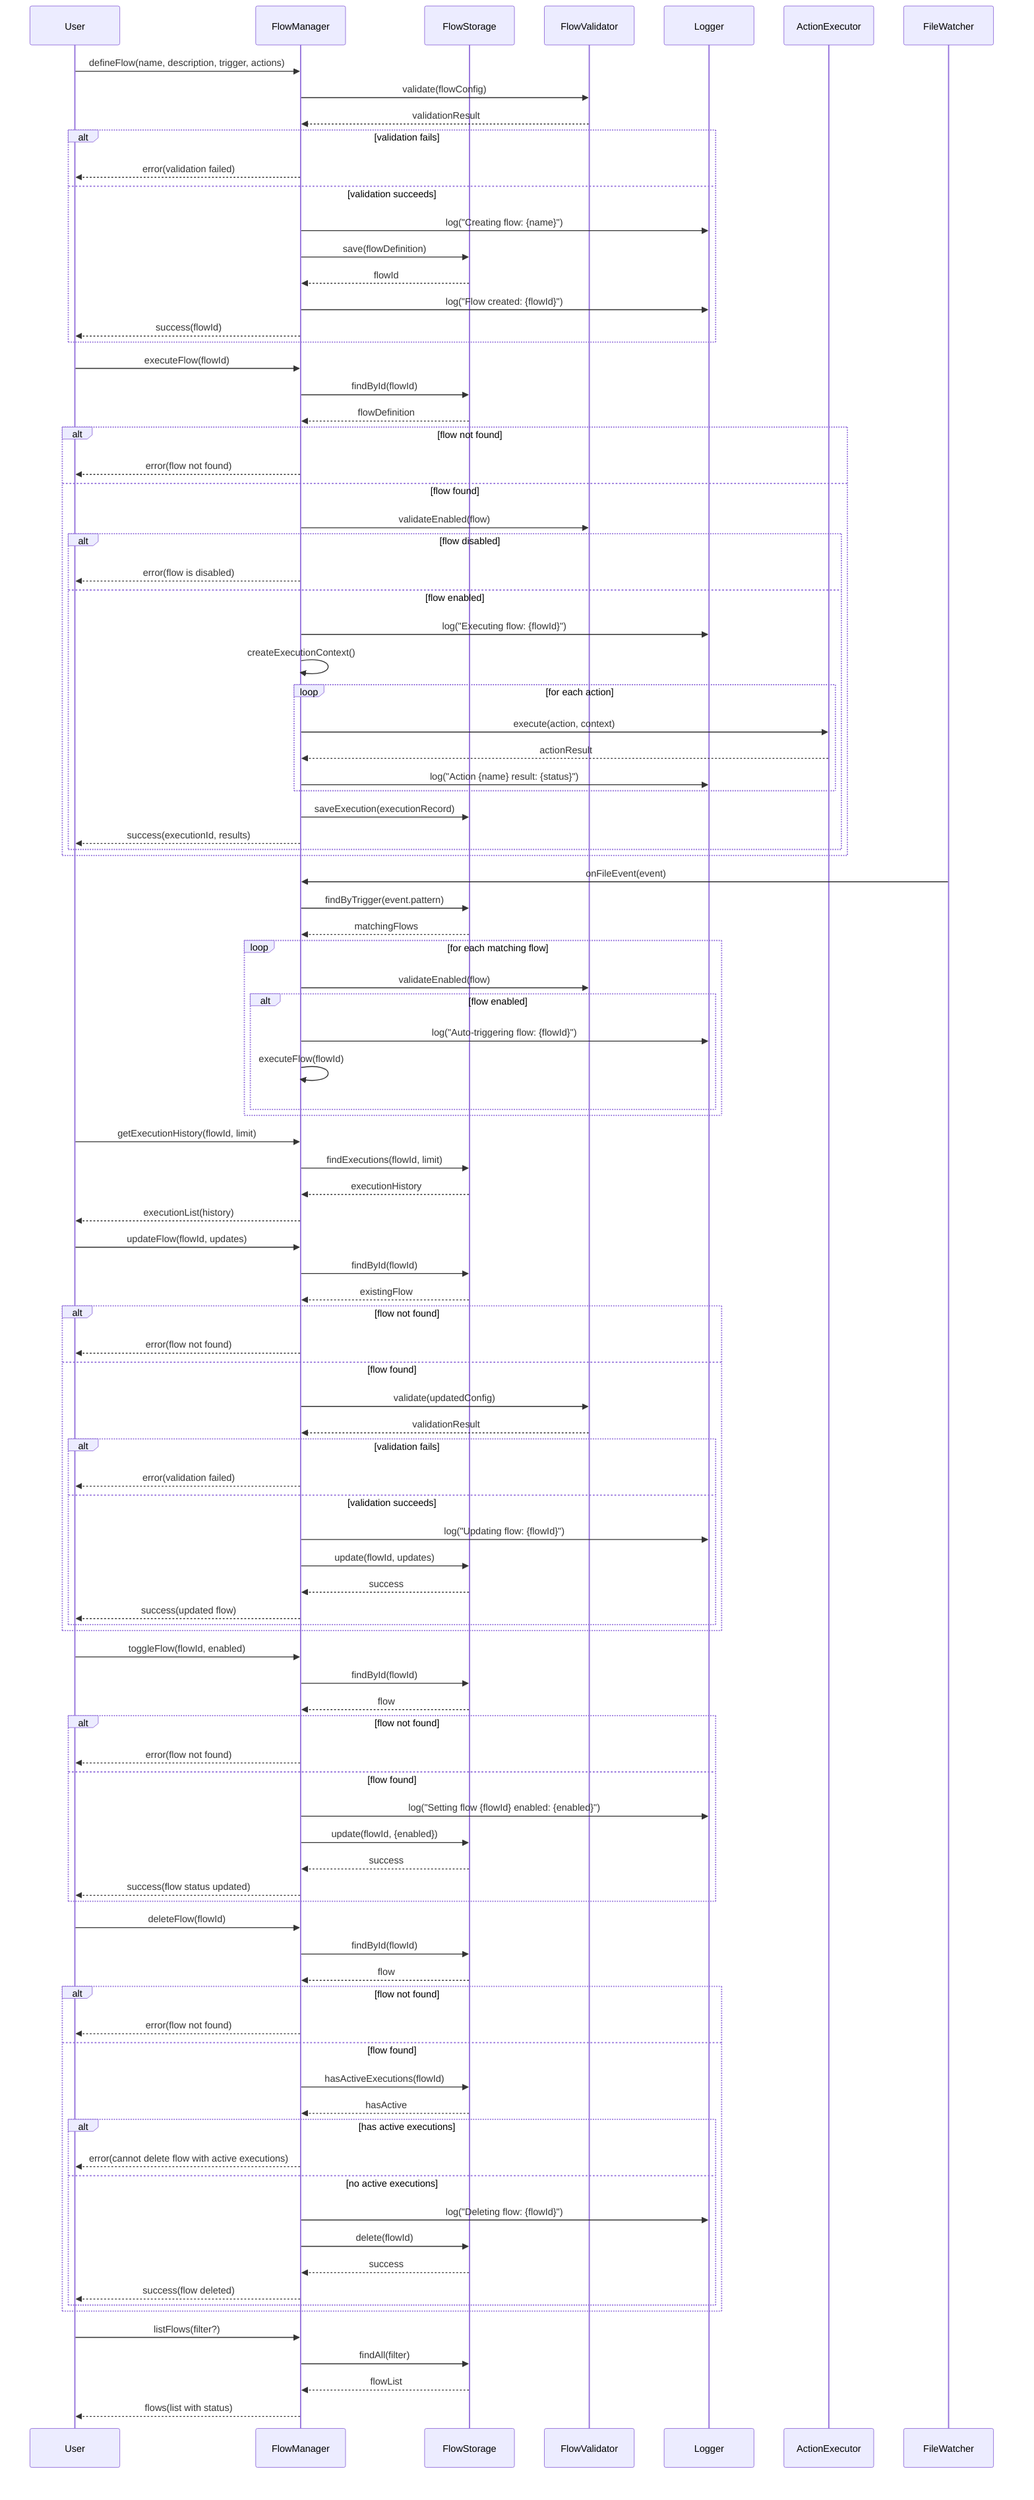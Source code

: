 sequenceDiagram
    participant User
    participant FlowManager
    participant FlowStorage
    participant FlowValidator
    participant Logger

    %% Define Simple Automation Flow
    User->>FlowManager: defineFlow(name, description, trigger, actions)
    FlowManager->>FlowValidator: validate(flowConfig)
    FlowValidator-->>FlowManager: validationResult
    alt validation fails
        FlowManager-->>User: error(validation failed)
    else validation succeeds
        FlowManager->>Logger: log("Creating flow: {name}")
        FlowManager->>FlowStorage: save(flowDefinition)
        FlowStorage-->>FlowManager: flowId
        FlowManager->>Logger: log("Flow created: {flowId}")
        FlowManager-->>User: success(flowId)
    end

    %% Execute Flow Manually
    User->>FlowManager: executeFlow(flowId)
    FlowManager->>FlowStorage: findById(flowId)
    FlowStorage-->>FlowManager: flowDefinition
    alt flow not found
        FlowManager-->>User: error(flow not found)
    else flow found
        FlowManager->>FlowValidator: validateEnabled(flow)
        alt flow disabled
            FlowManager-->>User: error(flow is disabled)
        else flow enabled
            FlowManager->>Logger: log("Executing flow: {flowId}")
            FlowManager->>FlowManager: createExecutionContext()
            loop for each action
                FlowManager->>ActionExecutor: execute(action, context)
                ActionExecutor-->>FlowManager: actionResult
                FlowManager->>Logger: log("Action {name} result: {status}")
            end
            FlowManager->>FlowStorage: saveExecution(executionRecord)
            FlowManager-->>User: success(executionId, results)
        end
    end

    %% Trigger Flow Automatically
    FileWatcher->>FlowManager: onFileEvent(event)
    FlowManager->>FlowStorage: findByTrigger(event.pattern)
    FlowStorage-->>FlowManager: matchingFlows
    loop for each matching flow
        FlowManager->>FlowValidator: validateEnabled(flow)
        alt flow enabled
            FlowManager->>Logger: log("Auto-triggering flow: {flowId}")
            FlowManager->>FlowManager: executeFlow(flowId)
        end
    end

    %% Monitor Flow Execution
    User->>FlowManager: getExecutionHistory(flowId, limit)
    FlowManager->>FlowStorage: findExecutions(flowId, limit)
    FlowStorage-->>FlowManager: executionHistory
    FlowManager-->>User: executionList(history)

    %% Update Existing Flow
    User->>FlowManager: updateFlow(flowId, updates)
    FlowManager->>FlowStorage: findById(flowId)
    FlowStorage-->>FlowManager: existingFlow
    alt flow not found
        FlowManager-->>User: error(flow not found)
    else flow found
        FlowManager->>FlowValidator: validate(updatedConfig)
        FlowValidator-->>FlowManager: validationResult
        alt validation fails
            FlowManager-->>User: error(validation failed)
        else validation succeeds
            FlowManager->>Logger: log("Updating flow: {flowId}")
            FlowManager->>FlowStorage: update(flowId, updates)
            FlowStorage-->>FlowManager: success
            FlowManager-->>User: success(updated flow)
        end
    end

    %% Enable/Disable Flow
    User->>FlowManager: toggleFlow(flowId, enabled)
    FlowManager->>FlowStorage: findById(flowId)
    FlowStorage-->>FlowManager: flow
    alt flow not found
        FlowManager-->>User: error(flow not found)
    else flow found
        FlowManager->>Logger: log("Setting flow {flowId} enabled: {enabled}")
        FlowManager->>FlowStorage: update(flowId, {enabled})
        FlowStorage-->>FlowManager: success
        FlowManager-->>User: success(flow status updated)
    end

    %% Delete Flow
    User->>FlowManager: deleteFlow(flowId)
    FlowManager->>FlowStorage: findById(flowId)
    FlowStorage-->>FlowManager: flow
    alt flow not found
        FlowManager-->>User: error(flow not found)
    else flow found
        FlowManager->>FlowStorage: hasActiveExecutions(flowId)
        FlowStorage-->>FlowManager: hasActive
        alt has active executions
            FlowManager-->>User: error(cannot delete flow with active executions)
        else no active executions
            FlowManager->>Logger: log("Deleting flow: {flowId}")
            FlowManager->>FlowStorage: delete(flowId)
            FlowStorage-->>FlowManager: success
            FlowManager-->>User: success(flow deleted)
        end
    end

    %% List All Flows
    User->>FlowManager: listFlows(filter?)
    FlowManager->>FlowStorage: findAll(filter)
    FlowStorage-->>FlowManager: flowList
    FlowManager-->>User: flows(list with status)